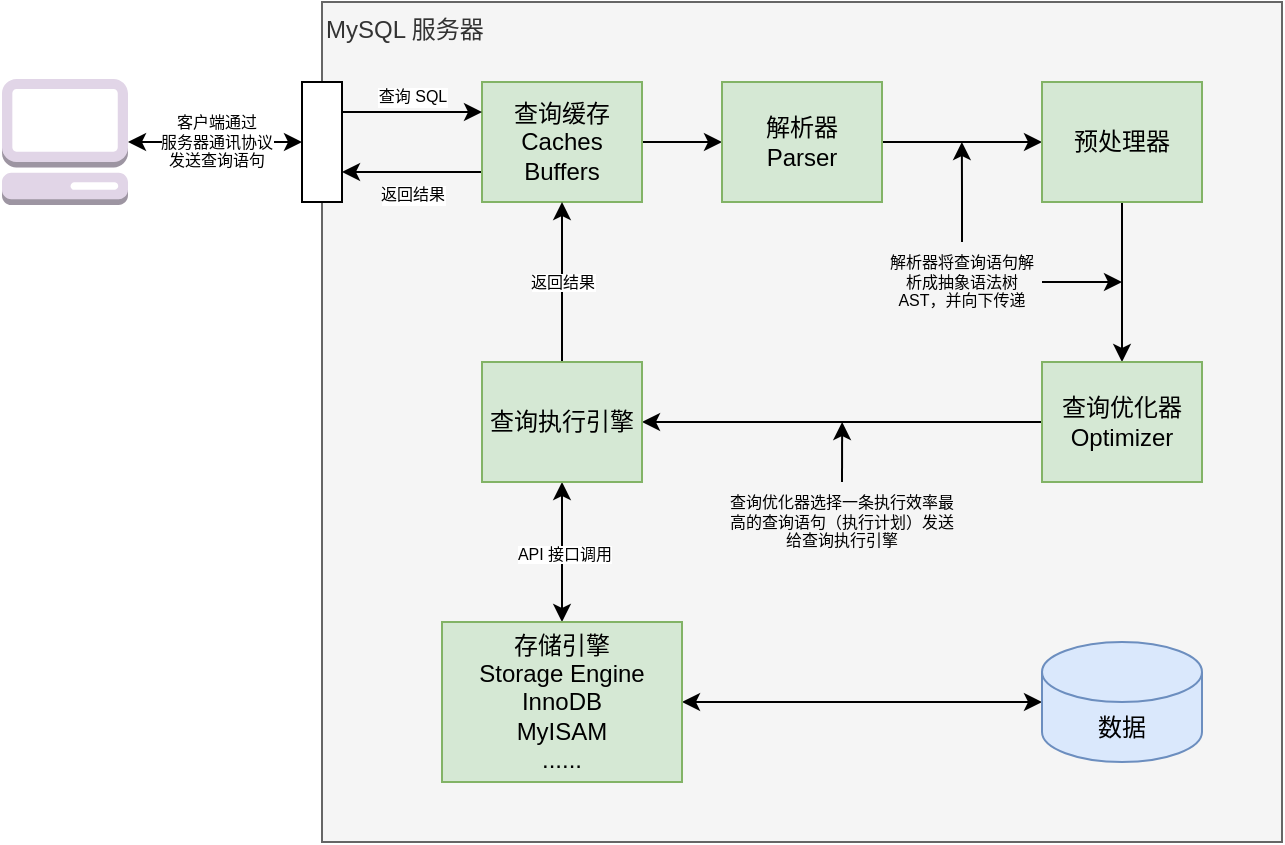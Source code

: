 <mxfile version="17.5.0" type="github">
  <diagram id="ManZLZeYZ6ZNf_kwOpFl" name="Page-1">
    <mxGraphModel dx="542" dy="797" grid="1" gridSize="10" guides="1" tooltips="1" connect="1" arrows="1" fold="1" page="1" pageScale="1" pageWidth="1169" pageHeight="1654" math="0" shadow="0">
      <root>
        <mxCell id="0" />
        <mxCell id="1" parent="0" />
        <mxCell id="fBMCkiBvSeu0z5cr5rmm-2" value="&lt;div&gt;MySQL 服务器&lt;br&gt;&lt;/div&gt;" style="rounded=0;whiteSpace=wrap;html=1;fillColor=#f5f5f5;align=left;verticalAlign=top;fontColor=#333333;strokeColor=#666666;" vertex="1" parent="1">
          <mxGeometry x="240" y="160" width="480" height="420" as="geometry" />
        </mxCell>
        <mxCell id="fBMCkiBvSeu0z5cr5rmm-11" value="&lt;div style=&quot;font-size: 8px&quot;&gt;客户端通过&lt;/div&gt;&lt;div style=&quot;font-size: 8px&quot;&gt;服务器通讯协议&lt;/div&gt;&lt;div style=&quot;font-size: 8px&quot;&gt;发送查询语句&lt;br&gt;&lt;/div&gt;" style="edgeStyle=orthogonalEdgeStyle;rounded=0;orthogonalLoop=1;jettySize=auto;html=1;exitX=1;exitY=0.5;exitDx=0;exitDy=0;exitPerimeter=0;entryX=0;entryY=0.5;entryDx=0;entryDy=0;startArrow=classic;startFill=1;fontSize=8;verticalAlign=middle;" edge="1" parent="1" source="fBMCkiBvSeu0z5cr5rmm-1" target="fBMCkiBvSeu0z5cr5rmm-10">
          <mxGeometry relative="1" as="geometry" />
        </mxCell>
        <mxCell id="fBMCkiBvSeu0z5cr5rmm-1" value="" style="outlineConnect=0;dashed=0;verticalLabelPosition=bottom;verticalAlign=top;align=center;html=1;shape=mxgraph.aws3.management_console;fillColor=#e1d5e7;strokeColor=#9673a6;" vertex="1" parent="1">
          <mxGeometry x="80" y="198.5" width="63" height="63" as="geometry" />
        </mxCell>
        <mxCell id="fBMCkiBvSeu0z5cr5rmm-15" value="返回结果" style="edgeStyle=orthogonalEdgeStyle;rounded=0;orthogonalLoop=1;jettySize=auto;html=1;exitX=0;exitY=0.75;exitDx=0;exitDy=0;entryX=1;entryY=0.75;entryDx=0;entryDy=0;fontSize=8;startArrow=none;startFill=0;verticalAlign=top;" edge="1" parent="1" source="fBMCkiBvSeu0z5cr5rmm-3" target="fBMCkiBvSeu0z5cr5rmm-10">
          <mxGeometry relative="1" as="geometry" />
        </mxCell>
        <mxCell id="fBMCkiBvSeu0z5cr5rmm-16" style="edgeStyle=orthogonalEdgeStyle;rounded=0;orthogonalLoop=1;jettySize=auto;html=1;exitX=1;exitY=0.5;exitDx=0;exitDy=0;entryX=0;entryY=0.5;entryDx=0;entryDy=0;fontSize=8;startArrow=none;startFill=0;" edge="1" parent="1" source="fBMCkiBvSeu0z5cr5rmm-3" target="fBMCkiBvSeu0z5cr5rmm-4">
          <mxGeometry relative="1" as="geometry" />
        </mxCell>
        <mxCell id="fBMCkiBvSeu0z5cr5rmm-3" value="&lt;div&gt;查询缓存&lt;/div&gt;&lt;div&gt;Caches&lt;/div&gt;&lt;div&gt;Buffers&lt;br&gt;&lt;/div&gt;" style="rounded=0;whiteSpace=wrap;html=1;fillColor=#d5e8d4;strokeColor=#82b366;" vertex="1" parent="1">
          <mxGeometry x="320" y="200" width="80" height="60" as="geometry" />
        </mxCell>
        <mxCell id="fBMCkiBvSeu0z5cr5rmm-27" style="edgeStyle=orthogonalEdgeStyle;rounded=0;orthogonalLoop=1;jettySize=auto;html=1;exitX=1;exitY=0.5;exitDx=0;exitDy=0;entryX=0;entryY=0.5;entryDx=0;entryDy=0;fontSize=10;startArrow=none;startFill=0;" edge="1" parent="1" source="fBMCkiBvSeu0z5cr5rmm-4" target="fBMCkiBvSeu0z5cr5rmm-5">
          <mxGeometry relative="1" as="geometry" />
        </mxCell>
        <mxCell id="fBMCkiBvSeu0z5cr5rmm-4" value="&lt;div&gt;解析器&lt;/div&gt;&lt;div&gt;Parser&lt;br&gt;&lt;/div&gt;" style="rounded=0;whiteSpace=wrap;html=1;fillColor=#d5e8d4;strokeColor=#82b366;" vertex="1" parent="1">
          <mxGeometry x="440" y="200" width="80" height="60" as="geometry" />
        </mxCell>
        <mxCell id="fBMCkiBvSeu0z5cr5rmm-19" style="edgeStyle=orthogonalEdgeStyle;rounded=0;orthogonalLoop=1;jettySize=auto;html=1;exitX=0.5;exitY=1;exitDx=0;exitDy=0;entryX=0.5;entryY=0;entryDx=0;entryDy=0;fontSize=10;startArrow=none;startFill=0;" edge="1" parent="1" source="fBMCkiBvSeu0z5cr5rmm-5" target="fBMCkiBvSeu0z5cr5rmm-6">
          <mxGeometry relative="1" as="geometry" />
        </mxCell>
        <mxCell id="fBMCkiBvSeu0z5cr5rmm-5" value="&lt;div&gt;预处理器&lt;br&gt;&lt;/div&gt;" style="rounded=0;whiteSpace=wrap;html=1;fillColor=#d5e8d4;strokeColor=#82b366;" vertex="1" parent="1">
          <mxGeometry x="600" y="200" width="80" height="60" as="geometry" />
        </mxCell>
        <mxCell id="fBMCkiBvSeu0z5cr5rmm-33" style="edgeStyle=orthogonalEdgeStyle;rounded=0;orthogonalLoop=1;jettySize=auto;html=1;entryX=1;entryY=0.5;entryDx=0;entryDy=0;fontSize=8;startArrow=none;startFill=0;" edge="1" parent="1" source="fBMCkiBvSeu0z5cr5rmm-6" target="fBMCkiBvSeu0z5cr5rmm-7">
          <mxGeometry relative="1" as="geometry" />
        </mxCell>
        <mxCell id="fBMCkiBvSeu0z5cr5rmm-6" value="&lt;div&gt;查询优化器&lt;/div&gt;&lt;div&gt;Optimizer&lt;br&gt;&lt;/div&gt;" style="rounded=0;whiteSpace=wrap;html=1;fillColor=#d5e8d4;strokeColor=#82b366;" vertex="1" parent="1">
          <mxGeometry x="600" y="340" width="80" height="60" as="geometry" />
        </mxCell>
        <mxCell id="fBMCkiBvSeu0z5cr5rmm-23" style="rounded=0;orthogonalLoop=1;jettySize=auto;html=1;exitX=0.5;exitY=1;exitDx=0;exitDy=0;entryX=0.5;entryY=0;entryDx=0;entryDy=0;fontSize=10;startArrow=classic;startFill=1;edgeStyle=orthogonalEdgeStyle;" edge="1" parent="1" source="fBMCkiBvSeu0z5cr5rmm-7" target="fBMCkiBvSeu0z5cr5rmm-8">
          <mxGeometry relative="1" as="geometry" />
        </mxCell>
        <mxCell id="fBMCkiBvSeu0z5cr5rmm-35" value="API 接口调用" style="edgeLabel;html=1;align=center;verticalAlign=middle;resizable=0;points=[];fontSize=8;" vertex="1" connectable="0" parent="fBMCkiBvSeu0z5cr5rmm-23">
          <mxGeometry x="0.032" y="1" relative="1" as="geometry">
            <mxPoint as="offset" />
          </mxGeometry>
        </mxCell>
        <mxCell id="fBMCkiBvSeu0z5cr5rmm-24" value="返回结果" style="edgeStyle=orthogonalEdgeStyle;rounded=0;orthogonalLoop=1;jettySize=auto;html=1;entryX=0.5;entryY=1;entryDx=0;entryDy=0;fontSize=8;startArrow=none;startFill=0;verticalAlign=middle;exitX=0.5;exitY=0;exitDx=0;exitDy=0;" edge="1" parent="1" source="fBMCkiBvSeu0z5cr5rmm-7" target="fBMCkiBvSeu0z5cr5rmm-3">
          <mxGeometry relative="1" as="geometry" />
        </mxCell>
        <mxCell id="fBMCkiBvSeu0z5cr5rmm-7" value="&lt;div&gt;查询执行引擎&lt;/div&gt;" style="rounded=0;whiteSpace=wrap;html=1;fillColor=#d5e8d4;strokeColor=#82b366;" vertex="1" parent="1">
          <mxGeometry x="320" y="340" width="80" height="60" as="geometry" />
        </mxCell>
        <mxCell id="fBMCkiBvSeu0z5cr5rmm-17" style="edgeStyle=orthogonalEdgeStyle;rounded=0;orthogonalLoop=1;jettySize=auto;html=1;exitX=1;exitY=0.5;exitDx=0;exitDy=0;entryX=0;entryY=0.5;entryDx=0;entryDy=0;entryPerimeter=0;fontSize=8;startArrow=classic;startFill=1;" edge="1" parent="1" source="fBMCkiBvSeu0z5cr5rmm-8" target="fBMCkiBvSeu0z5cr5rmm-9">
          <mxGeometry relative="1" as="geometry" />
        </mxCell>
        <mxCell id="fBMCkiBvSeu0z5cr5rmm-8" value="&lt;div&gt;存储引擎&lt;/div&gt;&lt;div&gt;Storage Engine&lt;br&gt;&lt;/div&gt;&lt;div&gt;InnoDB&lt;/div&gt;&lt;div&gt;MyISAM&lt;/div&gt;&lt;div&gt;......&lt;br&gt;&lt;/div&gt;" style="rounded=0;whiteSpace=wrap;html=1;fillColor=#d5e8d4;strokeColor=#82b366;" vertex="1" parent="1">
          <mxGeometry x="300" y="470" width="120" height="80" as="geometry" />
        </mxCell>
        <mxCell id="fBMCkiBvSeu0z5cr5rmm-9" value="数据" style="shape=cylinder3;whiteSpace=wrap;html=1;boundedLbl=1;backgroundOutline=1;size=15;fillColor=#dae8fc;strokeColor=#6c8ebf;" vertex="1" parent="1">
          <mxGeometry x="600" y="480" width="80" height="60" as="geometry" />
        </mxCell>
        <mxCell id="fBMCkiBvSeu0z5cr5rmm-13" value="查询 SQL" style="edgeStyle=orthogonalEdgeStyle;rounded=0;orthogonalLoop=1;jettySize=auto;html=1;exitX=1;exitY=0.25;exitDx=0;exitDy=0;entryX=0;entryY=0.25;entryDx=0;entryDy=0;fontSize=8;startArrow=none;startFill=0;verticalAlign=bottom;" edge="1" parent="1" source="fBMCkiBvSeu0z5cr5rmm-10" target="fBMCkiBvSeu0z5cr5rmm-3">
          <mxGeometry relative="1" as="geometry" />
        </mxCell>
        <mxCell id="fBMCkiBvSeu0z5cr5rmm-10" value="" style="rounded=0;whiteSpace=wrap;html=1;fillColor=default;" vertex="1" parent="1">
          <mxGeometry x="230" y="200" width="20" height="60" as="geometry" />
        </mxCell>
        <mxCell id="fBMCkiBvSeu0z5cr5rmm-34" style="edgeStyle=orthogonalEdgeStyle;rounded=0;orthogonalLoop=1;jettySize=auto;html=1;exitX=0.5;exitY=0;exitDx=0;exitDy=0;fontSize=8;startArrow=none;startFill=0;" edge="1" parent="1" source="fBMCkiBvSeu0z5cr5rmm-25">
          <mxGeometry relative="1" as="geometry">
            <mxPoint x="500.069" y="370" as="targetPoint" />
          </mxGeometry>
        </mxCell>
        <mxCell id="fBMCkiBvSeu0z5cr5rmm-25" value="查询优化器选择一条执行效率最高的查询语句（执行计划）发送给查询执行引擎" style="text;html=1;strokeColor=none;fillColor=none;align=center;verticalAlign=middle;whiteSpace=wrap;rounded=0;fontSize=8;" vertex="1" parent="1">
          <mxGeometry x="440" y="400" width="120" height="40" as="geometry" />
        </mxCell>
        <mxCell id="fBMCkiBvSeu0z5cr5rmm-30" style="edgeStyle=orthogonalEdgeStyle;rounded=0;orthogonalLoop=1;jettySize=auto;html=1;exitX=0.5;exitY=0;exitDx=0;exitDy=0;fontSize=10;startArrow=none;startFill=0;" edge="1" parent="1" source="fBMCkiBvSeu0z5cr5rmm-29">
          <mxGeometry relative="1" as="geometry">
            <mxPoint x="559.927" y="230" as="targetPoint" />
          </mxGeometry>
        </mxCell>
        <mxCell id="fBMCkiBvSeu0z5cr5rmm-31" style="edgeStyle=orthogonalEdgeStyle;rounded=0;orthogonalLoop=1;jettySize=auto;html=1;exitX=1;exitY=0.5;exitDx=0;exitDy=0;fontSize=8;startArrow=none;startFill=0;" edge="1" parent="1" source="fBMCkiBvSeu0z5cr5rmm-29">
          <mxGeometry relative="1" as="geometry">
            <mxPoint x="640" y="300" as="targetPoint" />
          </mxGeometry>
        </mxCell>
        <mxCell id="fBMCkiBvSeu0z5cr5rmm-29" value="解析器将查询语句解析成抽象语法树 AST，并向下传递" style="text;html=1;strokeColor=none;fillColor=none;align=center;verticalAlign=middle;whiteSpace=wrap;rounded=0;fontSize=8;" vertex="1" parent="1">
          <mxGeometry x="520" y="280" width="80" height="40" as="geometry" />
        </mxCell>
      </root>
    </mxGraphModel>
  </diagram>
</mxfile>
